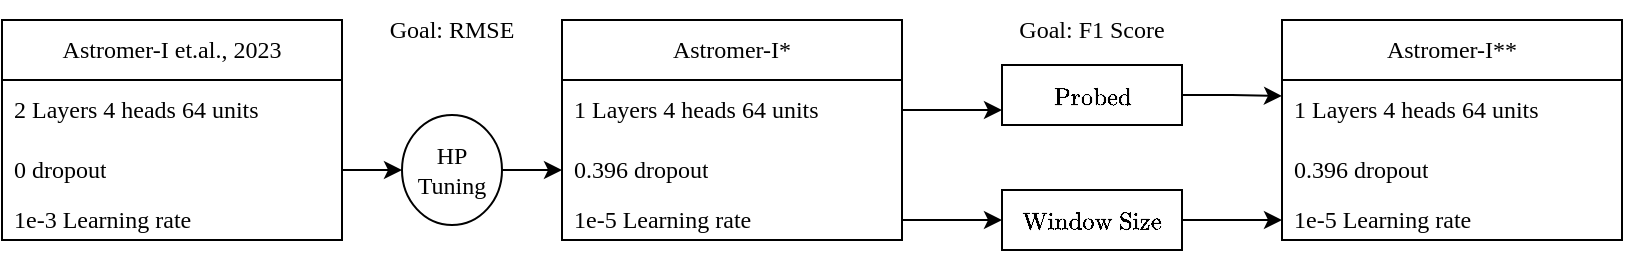 <mxfile version="21.3.4" type="github">
  <diagram name="Page-1" id="jrtTDmFqY8qpFsogJsy7">
    <mxGraphModel dx="2334" dy="1856" grid="1" gridSize="10" guides="1" tooltips="1" connect="1" arrows="1" fold="1" page="1" pageScale="1" pageWidth="850" pageHeight="1100" math="1" shadow="0">
      <root>
        <mxCell id="0" />
        <mxCell id="1" parent="0" />
        <mxCell id="vm4ZmLgA_bsTLkCtqs9v-1" value="Astromer-I et.al., 2023" style="swimlane;fontStyle=0;childLayout=stackLayout;horizontal=1;startSize=30;horizontalStack=0;resizeParent=1;resizeParentMax=0;resizeLast=0;collapsible=1;marginBottom=0;whiteSpace=wrap;html=1;fontFamily=Times New Roman;" vertex="1" parent="1">
          <mxGeometry x="20" y="360" width="170" height="110" as="geometry" />
        </mxCell>
        <mxCell id="vm4ZmLgA_bsTLkCtqs9v-2" value="2 Layers 4 heads 64 units" style="text;strokeColor=none;fillColor=none;align=left;verticalAlign=middle;spacingLeft=4;spacingRight=4;overflow=hidden;points=[[0,0.5],[1,0.5]];portConstraint=eastwest;rotatable=0;whiteSpace=wrap;html=1;fontFamily=Times New Roman;" vertex="1" parent="vm4ZmLgA_bsTLkCtqs9v-1">
          <mxGeometry y="30" width="170" height="30" as="geometry" />
        </mxCell>
        <mxCell id="vm4ZmLgA_bsTLkCtqs9v-3" value="0 dropout" style="text;strokeColor=none;fillColor=none;align=left;verticalAlign=middle;spacingLeft=4;spacingRight=4;overflow=hidden;points=[[0,0.5],[1,0.5]];portConstraint=eastwest;rotatable=0;whiteSpace=wrap;html=1;fontFamily=Times New Roman;" vertex="1" parent="vm4ZmLgA_bsTLkCtqs9v-1">
          <mxGeometry y="60" width="170" height="30" as="geometry" />
        </mxCell>
        <mxCell id="vm4ZmLgA_bsTLkCtqs9v-4" value="1e-3 Learning rate" style="text;strokeColor=none;fillColor=none;align=left;verticalAlign=middle;spacingLeft=4;spacingRight=4;overflow=hidden;points=[[0,0.5],[1,0.5]];portConstraint=eastwest;rotatable=0;whiteSpace=wrap;html=1;fontFamily=Times New Roman;" vertex="1" parent="vm4ZmLgA_bsTLkCtqs9v-1">
          <mxGeometry y="90" width="170" height="20" as="geometry" />
        </mxCell>
        <mxCell id="vm4ZmLgA_bsTLkCtqs9v-12" style="edgeStyle=orthogonalEdgeStyle;rounded=0;orthogonalLoop=1;jettySize=auto;html=1;exitX=1;exitY=0.5;exitDx=0;exitDy=0;entryX=0;entryY=0.5;entryDx=0;entryDy=0;fontFamily=Times New Roman;" edge="1" parent="1" source="vm4ZmLgA_bsTLkCtqs9v-6" target="vm4ZmLgA_bsTLkCtqs9v-10">
          <mxGeometry relative="1" as="geometry" />
        </mxCell>
        <mxCell id="vm4ZmLgA_bsTLkCtqs9v-6" value="HP Tuning" style="ellipse;whiteSpace=wrap;html=1;fontFamily=Times New Roman;" vertex="1" parent="1">
          <mxGeometry x="220" y="407.5" width="50" height="55" as="geometry" />
        </mxCell>
        <mxCell id="vm4ZmLgA_bsTLkCtqs9v-7" style="edgeStyle=orthogonalEdgeStyle;rounded=0;orthogonalLoop=1;jettySize=auto;html=1;exitX=1;exitY=0.5;exitDx=0;exitDy=0;fontFamily=Times New Roman;" edge="1" parent="1" source="vm4ZmLgA_bsTLkCtqs9v-3" target="vm4ZmLgA_bsTLkCtqs9v-6">
          <mxGeometry relative="1" as="geometry" />
        </mxCell>
        <mxCell id="vm4ZmLgA_bsTLkCtqs9v-8" value="Astromer-I*" style="swimlane;fontStyle=0;childLayout=stackLayout;horizontal=1;startSize=30;horizontalStack=0;resizeParent=1;resizeParentMax=0;resizeLast=0;collapsible=1;marginBottom=0;whiteSpace=wrap;html=1;fontFamily=Times New Roman;" vertex="1" parent="1">
          <mxGeometry x="300" y="360" width="170" height="110" as="geometry" />
        </mxCell>
        <mxCell id="vm4ZmLgA_bsTLkCtqs9v-9" value="1 Layers 4 heads 64 units" style="text;strokeColor=none;fillColor=none;align=left;verticalAlign=middle;spacingLeft=4;spacingRight=4;overflow=hidden;points=[[0,0.5],[1,0.5]];portConstraint=eastwest;rotatable=0;whiteSpace=wrap;html=1;fontFamily=Times New Roman;" vertex="1" parent="vm4ZmLgA_bsTLkCtqs9v-8">
          <mxGeometry y="30" width="170" height="30" as="geometry" />
        </mxCell>
        <mxCell id="vm4ZmLgA_bsTLkCtqs9v-10" value="0.396 dropout" style="text;strokeColor=none;fillColor=none;align=left;verticalAlign=middle;spacingLeft=4;spacingRight=4;overflow=hidden;points=[[0,0.5],[1,0.5]];portConstraint=eastwest;rotatable=0;whiteSpace=wrap;html=1;fontFamily=Times New Roman;" vertex="1" parent="vm4ZmLgA_bsTLkCtqs9v-8">
          <mxGeometry y="60" width="170" height="30" as="geometry" />
        </mxCell>
        <mxCell id="vm4ZmLgA_bsTLkCtqs9v-11" value="1e-5 Learning rate" style="text;strokeColor=none;fillColor=none;align=left;verticalAlign=middle;spacingLeft=4;spacingRight=4;overflow=hidden;points=[[0,0.5],[1,0.5]];portConstraint=eastwest;rotatable=0;whiteSpace=wrap;html=1;fontFamily=Times New Roman;" vertex="1" parent="vm4ZmLgA_bsTLkCtqs9v-8">
          <mxGeometry y="90" width="170" height="20" as="geometry" />
        </mxCell>
        <mxCell id="vm4ZmLgA_bsTLkCtqs9v-13" value="Goal: RMSE" style="text;html=1;strokeColor=none;fillColor=none;align=center;verticalAlign=middle;whiteSpace=wrap;rounded=0;fontFamily=Times New Roman;" vertex="1" parent="1">
          <mxGeometry x="200" y="350" width="90" height="30" as="geometry" />
        </mxCell>
        <mxCell id="vm4ZmLgA_bsTLkCtqs9v-14" value="Goal: F1 Score" style="text;html=1;strokeColor=none;fillColor=none;align=center;verticalAlign=middle;whiteSpace=wrap;rounded=0;fontFamily=Times New Roman;" vertex="1" parent="1">
          <mxGeometry x="520" y="350" width="90" height="30" as="geometry" />
        </mxCell>
        <mxCell id="vm4ZmLgA_bsTLkCtqs9v-25" style="edgeStyle=orthogonalEdgeStyle;rounded=0;orthogonalLoop=1;jettySize=auto;html=1;exitX=1;exitY=0.5;exitDx=0;exitDy=0;entryX=0;entryY=0.267;entryDx=0;entryDy=0;entryPerimeter=0;fontFamily=Times New Roman;" edge="1" parent="1" source="vm4ZmLgA_bsTLkCtqs9v-17" target="vm4ZmLgA_bsTLkCtqs9v-22">
          <mxGeometry relative="1" as="geometry" />
        </mxCell>
        <mxCell id="vm4ZmLgA_bsTLkCtqs9v-17" value="$$\text{Probed}&amp;nbsp;$$" style="rounded=0;whiteSpace=wrap;html=1;fontFamily=Times New Roman;" vertex="1" parent="1">
          <mxGeometry x="520" y="382.5" width="90" height="30" as="geometry" />
        </mxCell>
        <mxCell id="vm4ZmLgA_bsTLkCtqs9v-26" style="edgeStyle=orthogonalEdgeStyle;rounded=0;orthogonalLoop=1;jettySize=auto;html=1;exitX=1;exitY=0.5;exitDx=0;exitDy=0;entryX=0;entryY=0.5;entryDx=0;entryDy=0;fontFamily=Times New Roman;" edge="1" parent="1" source="vm4ZmLgA_bsTLkCtqs9v-18" target="vm4ZmLgA_bsTLkCtqs9v-24">
          <mxGeometry relative="1" as="geometry" />
        </mxCell>
        <mxCell id="vm4ZmLgA_bsTLkCtqs9v-18" value="$$\text{Window Size}&amp;nbsp;$$" style="rounded=0;whiteSpace=wrap;html=1;fontFamily=Times New Roman;" vertex="1" parent="1">
          <mxGeometry x="520" y="445" width="90" height="30" as="geometry" />
        </mxCell>
        <mxCell id="vm4ZmLgA_bsTLkCtqs9v-19" style="edgeStyle=orthogonalEdgeStyle;rounded=0;orthogonalLoop=1;jettySize=auto;html=1;exitX=1;exitY=0.5;exitDx=0;exitDy=0;entryX=0;entryY=0.75;entryDx=0;entryDy=0;fontFamily=Times New Roman;" edge="1" parent="1" source="vm4ZmLgA_bsTLkCtqs9v-9" target="vm4ZmLgA_bsTLkCtqs9v-17">
          <mxGeometry relative="1" as="geometry" />
        </mxCell>
        <mxCell id="vm4ZmLgA_bsTLkCtqs9v-20" style="edgeStyle=orthogonalEdgeStyle;rounded=0;orthogonalLoop=1;jettySize=auto;html=1;exitX=1;exitY=0.5;exitDx=0;exitDy=0;entryX=0;entryY=0.5;entryDx=0;entryDy=0;fontFamily=Times New Roman;" edge="1" parent="1" source="vm4ZmLgA_bsTLkCtqs9v-11" target="vm4ZmLgA_bsTLkCtqs9v-18">
          <mxGeometry relative="1" as="geometry">
            <mxPoint x="500" y="460" as="targetPoint" />
          </mxGeometry>
        </mxCell>
        <mxCell id="vm4ZmLgA_bsTLkCtqs9v-21" value="Astromer-I**" style="swimlane;fontStyle=0;childLayout=stackLayout;horizontal=1;startSize=30;horizontalStack=0;resizeParent=1;resizeParentMax=0;resizeLast=0;collapsible=1;marginBottom=0;whiteSpace=wrap;html=1;fontFamily=Times New Roman;" vertex="1" parent="1">
          <mxGeometry x="660" y="360" width="170" height="110" as="geometry" />
        </mxCell>
        <mxCell id="vm4ZmLgA_bsTLkCtqs9v-22" value="1 Layers 4 heads 64 units" style="text;strokeColor=none;fillColor=none;align=left;verticalAlign=middle;spacingLeft=4;spacingRight=4;overflow=hidden;points=[[0,0.5],[1,0.5]];portConstraint=eastwest;rotatable=0;whiteSpace=wrap;html=1;fontFamily=Times New Roman;" vertex="1" parent="vm4ZmLgA_bsTLkCtqs9v-21">
          <mxGeometry y="30" width="170" height="30" as="geometry" />
        </mxCell>
        <mxCell id="vm4ZmLgA_bsTLkCtqs9v-23" value="0.396 dropout" style="text;strokeColor=none;fillColor=none;align=left;verticalAlign=middle;spacingLeft=4;spacingRight=4;overflow=hidden;points=[[0,0.5],[1,0.5]];portConstraint=eastwest;rotatable=0;whiteSpace=wrap;html=1;fontFamily=Times New Roman;" vertex="1" parent="vm4ZmLgA_bsTLkCtqs9v-21">
          <mxGeometry y="60" width="170" height="30" as="geometry" />
        </mxCell>
        <mxCell id="vm4ZmLgA_bsTLkCtqs9v-24" value="1e-5 Learning rate" style="text;strokeColor=none;fillColor=none;align=left;verticalAlign=middle;spacingLeft=4;spacingRight=4;overflow=hidden;points=[[0,0.5],[1,0.5]];portConstraint=eastwest;rotatable=0;whiteSpace=wrap;html=1;fontFamily=Times New Roman;" vertex="1" parent="vm4ZmLgA_bsTLkCtqs9v-21">
          <mxGeometry y="90" width="170" height="20" as="geometry" />
        </mxCell>
      </root>
    </mxGraphModel>
  </diagram>
</mxfile>
